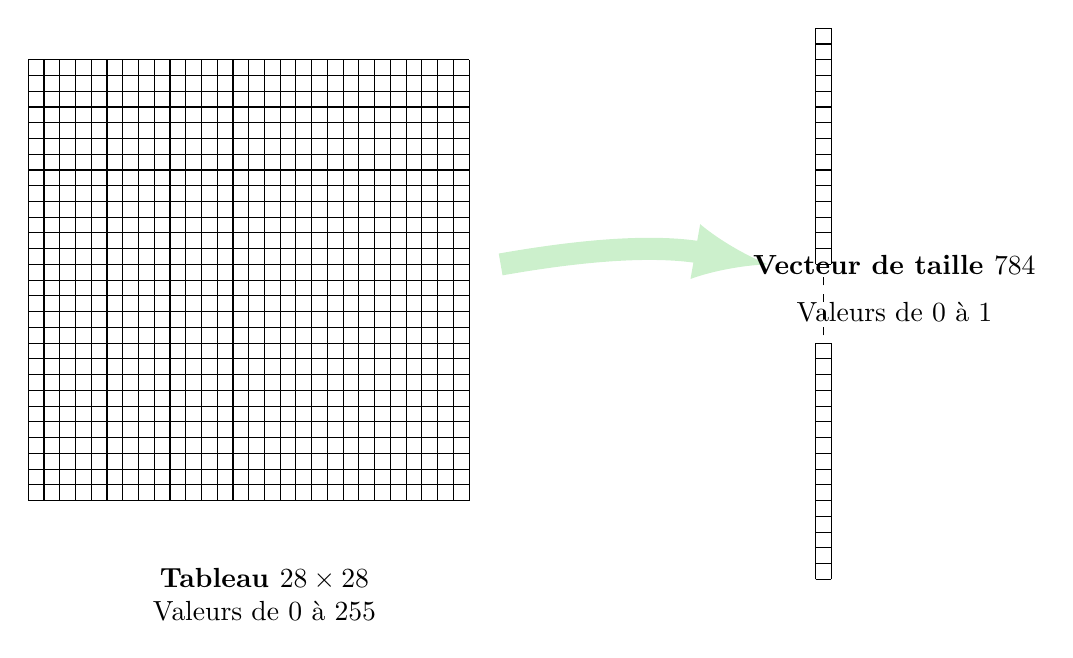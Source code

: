 \begin{tikzpicture}[scale=0.2]

% Grille

\draw (0,0) grid ++(28,28);

\draw (50,15) grid ++(1,15);
\draw (50,-5) grid ++(1,15);
\draw[dashed] (50.5,10.5) -- ++(0,4);

\draw[->,>=latex,green!70!black!20,line width=8pt] (30,15)  to[bend left=10]++(17,0)  ;

\node at (15,-5) {\bf Tableau $28\times28$};
\node at (15,-7) {Valeurs de $0$ à $255$};

\node at (55,15) {\bf Vecteur de taille $784$};
\node at (55,12) {Valeurs de $0$ à $1$};

\end{tikzpicture}